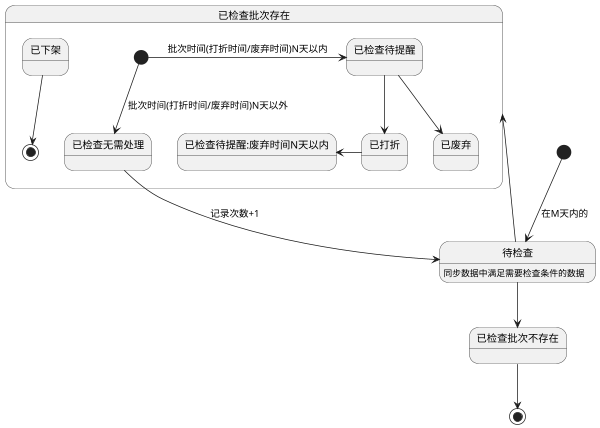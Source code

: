 
@startuml
scale 600 width
[*] -down->待检查 :在M天内的
待检查:同步数据中满足需要检查条件的数据

待检查 -d-> 已检查批次不存在
已检查批次不存在-down->[*]

待检查 -d-> 已检查批次存在
state 已检查批次存在 {
[*] -d->已检查无需处理:批次时间(打折时间/废弃时间)N天以外
已检查无需处理-d->待检查:记录次数+1


[*] ->已检查待提醒:批次时间(打折时间/废弃时间)N天以内

已检查待提醒 -d->已废弃
已下架 -d->[*]

已检查待提醒 -d->已打折
已打折-l->已检查待提醒:废弃时间N天以内
}

@enduml

